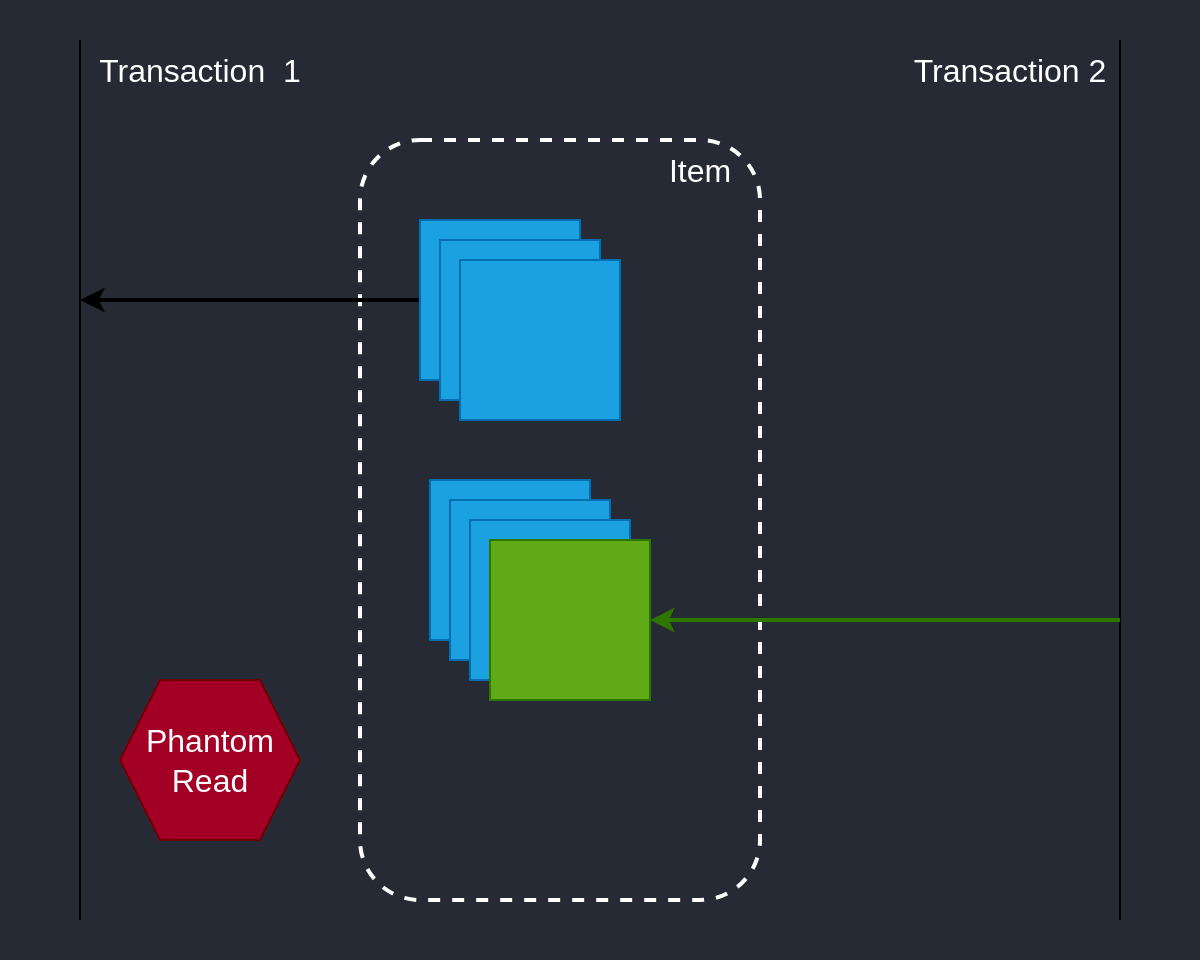 <mxfile version="20.3.0" type="device"><diagram id="e1jIRgS7UYnjUuEONvE3" name="Page-1"><mxGraphModel dx="1106" dy="822" grid="1" gridSize="10" guides="1" tooltips="1" connect="1" arrows="1" fold="1" page="1" pageScale="1" pageWidth="850" pageHeight="950" math="0" shadow="0"><root><mxCell id="0"/><mxCell id="1" parent="0"/><mxCell id="c8zyCTO-6ZUrmKzRoYWk-27" value="" style="rounded=0;whiteSpace=wrap;html=1;fontSize=16;fillColor=#252a34;strokeColor=none;" vertex="1" parent="1"><mxGeometry x="160" y="240" width="600" height="480" as="geometry"/></mxCell><mxCell id="c8zyCTO-6ZUrmKzRoYWk-1" value="" style="endArrow=none;html=1;rounded=0;" edge="1" parent="1"><mxGeometry width="50" height="50" relative="1" as="geometry"><mxPoint x="200" y="700" as="sourcePoint"/><mxPoint x="200" y="260" as="targetPoint"/></mxGeometry></mxCell><mxCell id="c8zyCTO-6ZUrmKzRoYWk-2" value="" style="rounded=1;whiteSpace=wrap;html=1;dashed=1;fillColor=none;strokeColor=#FFFFFF;strokeWidth=2;" vertex="1" parent="1"><mxGeometry x="340" y="310" width="200" height="380" as="geometry"/></mxCell><mxCell id="c8zyCTO-6ZUrmKzRoYWk-3" value="" style="endArrow=none;html=1;rounded=0;" edge="1" parent="1"><mxGeometry width="50" height="50" relative="1" as="geometry"><mxPoint x="720" y="700" as="sourcePoint"/><mxPoint x="720" y="260" as="targetPoint"/></mxGeometry></mxCell><mxCell id="c8zyCTO-6ZUrmKzRoYWk-6" style="edgeStyle=orthogonalEdgeStyle;rounded=0;orthogonalLoop=1;jettySize=auto;html=1;fontColor=#FFFFFF;strokeWidth=2;" edge="1" parent="1"><mxGeometry relative="1" as="geometry"><mxPoint x="200" y="390" as="targetPoint"/><mxPoint x="370" y="390" as="sourcePoint"/></mxGeometry></mxCell><mxCell id="c8zyCTO-6ZUrmKzRoYWk-10" value="&lt;font color=&quot;#ffffff&quot; style=&quot;font-size: 16px;&quot;&gt;Item&lt;/font&gt;" style="text;html=1;align=center;verticalAlign=middle;whiteSpace=wrap;rounded=0;dashed=1;fontColor=#000000;fontSize=16;" vertex="1" parent="1"><mxGeometry x="480" y="310" width="60" height="30" as="geometry"/></mxCell><mxCell id="c8zyCTO-6ZUrmKzRoYWk-11" value="&lt;font style=&quot;font-size: 16px;&quot; color=&quot;#ffffff&quot;&gt;Transaction&amp;nbsp; 1&lt;/font&gt;" style="text;html=1;strokeColor=none;fillColor=none;align=center;verticalAlign=middle;whiteSpace=wrap;rounded=0;dashed=1;fontColor=#000000;" vertex="1" parent="1"><mxGeometry x="200" y="260" width="120" height="30" as="geometry"/></mxCell><mxCell id="c8zyCTO-6ZUrmKzRoYWk-12" value="&lt;font style=&quot;font-size: 16px;&quot; color=&quot;#ffffff&quot;&gt;Transaction 2&lt;/font&gt;" style="text;html=1;strokeColor=none;fillColor=none;align=center;verticalAlign=middle;whiteSpace=wrap;rounded=0;dashed=1;fontColor=#000000;" vertex="1" parent="1"><mxGeometry x="610" y="260" width="110" height="30" as="geometry"/></mxCell><mxCell id="c8zyCTO-6ZUrmKzRoYWk-16" value="" style="whiteSpace=wrap;html=1;aspect=fixed;fillColor=#1ba1e2;fontColor=#ffffff;strokeColor=#006EAF;" vertex="1" parent="1"><mxGeometry x="370" y="350" width="80" height="80" as="geometry"/></mxCell><mxCell id="c8zyCTO-6ZUrmKzRoYWk-17" value="" style="whiteSpace=wrap;html=1;aspect=fixed;fillColor=#1ba1e2;fontColor=#ffffff;strokeColor=#006EAF;" vertex="1" parent="1"><mxGeometry x="380" y="360" width="80" height="80" as="geometry"/></mxCell><mxCell id="c8zyCTO-6ZUrmKzRoYWk-18" value="" style="whiteSpace=wrap;html=1;aspect=fixed;fillColor=#1ba1e2;fontColor=#ffffff;strokeColor=#006EAF;" vertex="1" parent="1"><mxGeometry x="390" y="370" width="80" height="80" as="geometry"/></mxCell><mxCell id="c8zyCTO-6ZUrmKzRoYWk-19" value="" style="whiteSpace=wrap;html=1;aspect=fixed;fillColor=#1ba1e2;fontColor=#ffffff;strokeColor=#006EAF;" vertex="1" parent="1"><mxGeometry x="375" y="480" width="80" height="80" as="geometry"/></mxCell><mxCell id="c8zyCTO-6ZUrmKzRoYWk-20" value="" style="whiteSpace=wrap;html=1;aspect=fixed;fillColor=#1ba1e2;fontColor=#ffffff;strokeColor=#006EAF;" vertex="1" parent="1"><mxGeometry x="385" y="490" width="80" height="80" as="geometry"/></mxCell><mxCell id="c8zyCTO-6ZUrmKzRoYWk-21" value="" style="whiteSpace=wrap;html=1;aspect=fixed;fillColor=#1ba1e2;fontColor=#ffffff;strokeColor=#006EAF;" vertex="1" parent="1"><mxGeometry x="395" y="500" width="80" height="80" as="geometry"/></mxCell><mxCell id="c8zyCTO-6ZUrmKzRoYWk-22" value="Phantom Read" style="shape=hexagon;perimeter=hexagonPerimeter2;whiteSpace=wrap;html=1;fixedSize=1;size=20;fontSize=16;fillColor=#a20025;fontColor=#ffffff;strokeColor=#6F0000;" vertex="1" parent="1"><mxGeometry x="220" y="580" width="90" height="80" as="geometry"/></mxCell><mxCell id="c8zyCTO-6ZUrmKzRoYWk-23" value="" style="whiteSpace=wrap;html=1;aspect=fixed;fillColor=#60a917;fontColor=#ffffff;strokeColor=#2D7600;" vertex="1" parent="1"><mxGeometry x="405" y="510" width="80" height="80" as="geometry"/></mxCell><mxCell id="c8zyCTO-6ZUrmKzRoYWk-25" value="" style="endArrow=classic;html=1;rounded=0;fontSize=16;entryX=1;entryY=0.5;entryDx=0;entryDy=0;strokeWidth=2;fillColor=#60a917;strokeColor=#2D7600;" edge="1" parent="1" target="c8zyCTO-6ZUrmKzRoYWk-23"><mxGeometry width="50" height="50" relative="1" as="geometry"><mxPoint x="720" y="550" as="sourcePoint"/><mxPoint x="620" y="550" as="targetPoint"/></mxGeometry></mxCell></root></mxGraphModel></diagram></mxfile>